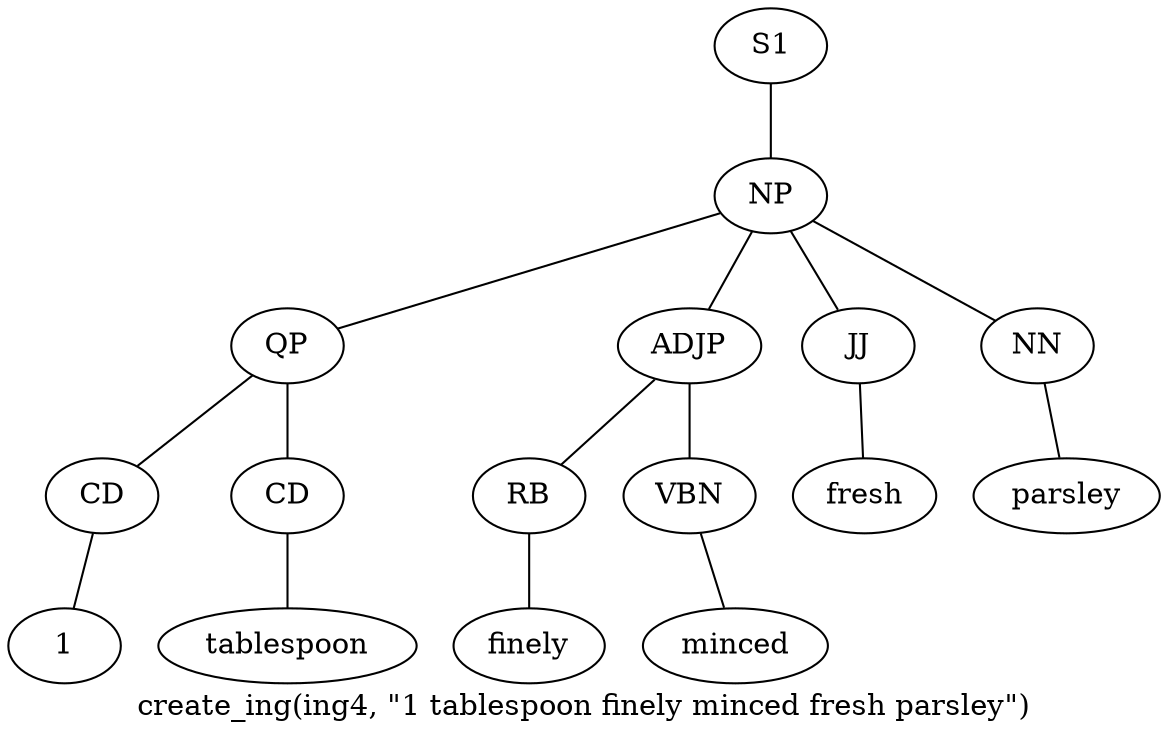 graph SyntaxGraph {
	label = "create_ing(ing4, \"1 tablespoon finely minced fresh parsley\")";
	Node0 [label="S1"];
	Node1 [label="NP"];
	Node2 [label="QP"];
	Node3 [label="CD"];
	Node4 [label="1"];
	Node5 [label="CD"];
	Node6 [label="tablespoon"];
	Node7 [label="ADJP"];
	Node8 [label="RB"];
	Node9 [label="finely"];
	Node10 [label="VBN"];
	Node11 [label="minced"];
	Node12 [label="JJ"];
	Node13 [label="fresh"];
	Node14 [label="NN"];
	Node15 [label="parsley"];

	Node0 -- Node1;
	Node1 -- Node2;
	Node1 -- Node7;
	Node1 -- Node12;
	Node1 -- Node14;
	Node2 -- Node3;
	Node2 -- Node5;
	Node3 -- Node4;
	Node5 -- Node6;
	Node7 -- Node8;
	Node7 -- Node10;
	Node8 -- Node9;
	Node10 -- Node11;
	Node12 -- Node13;
	Node14 -- Node15;
}